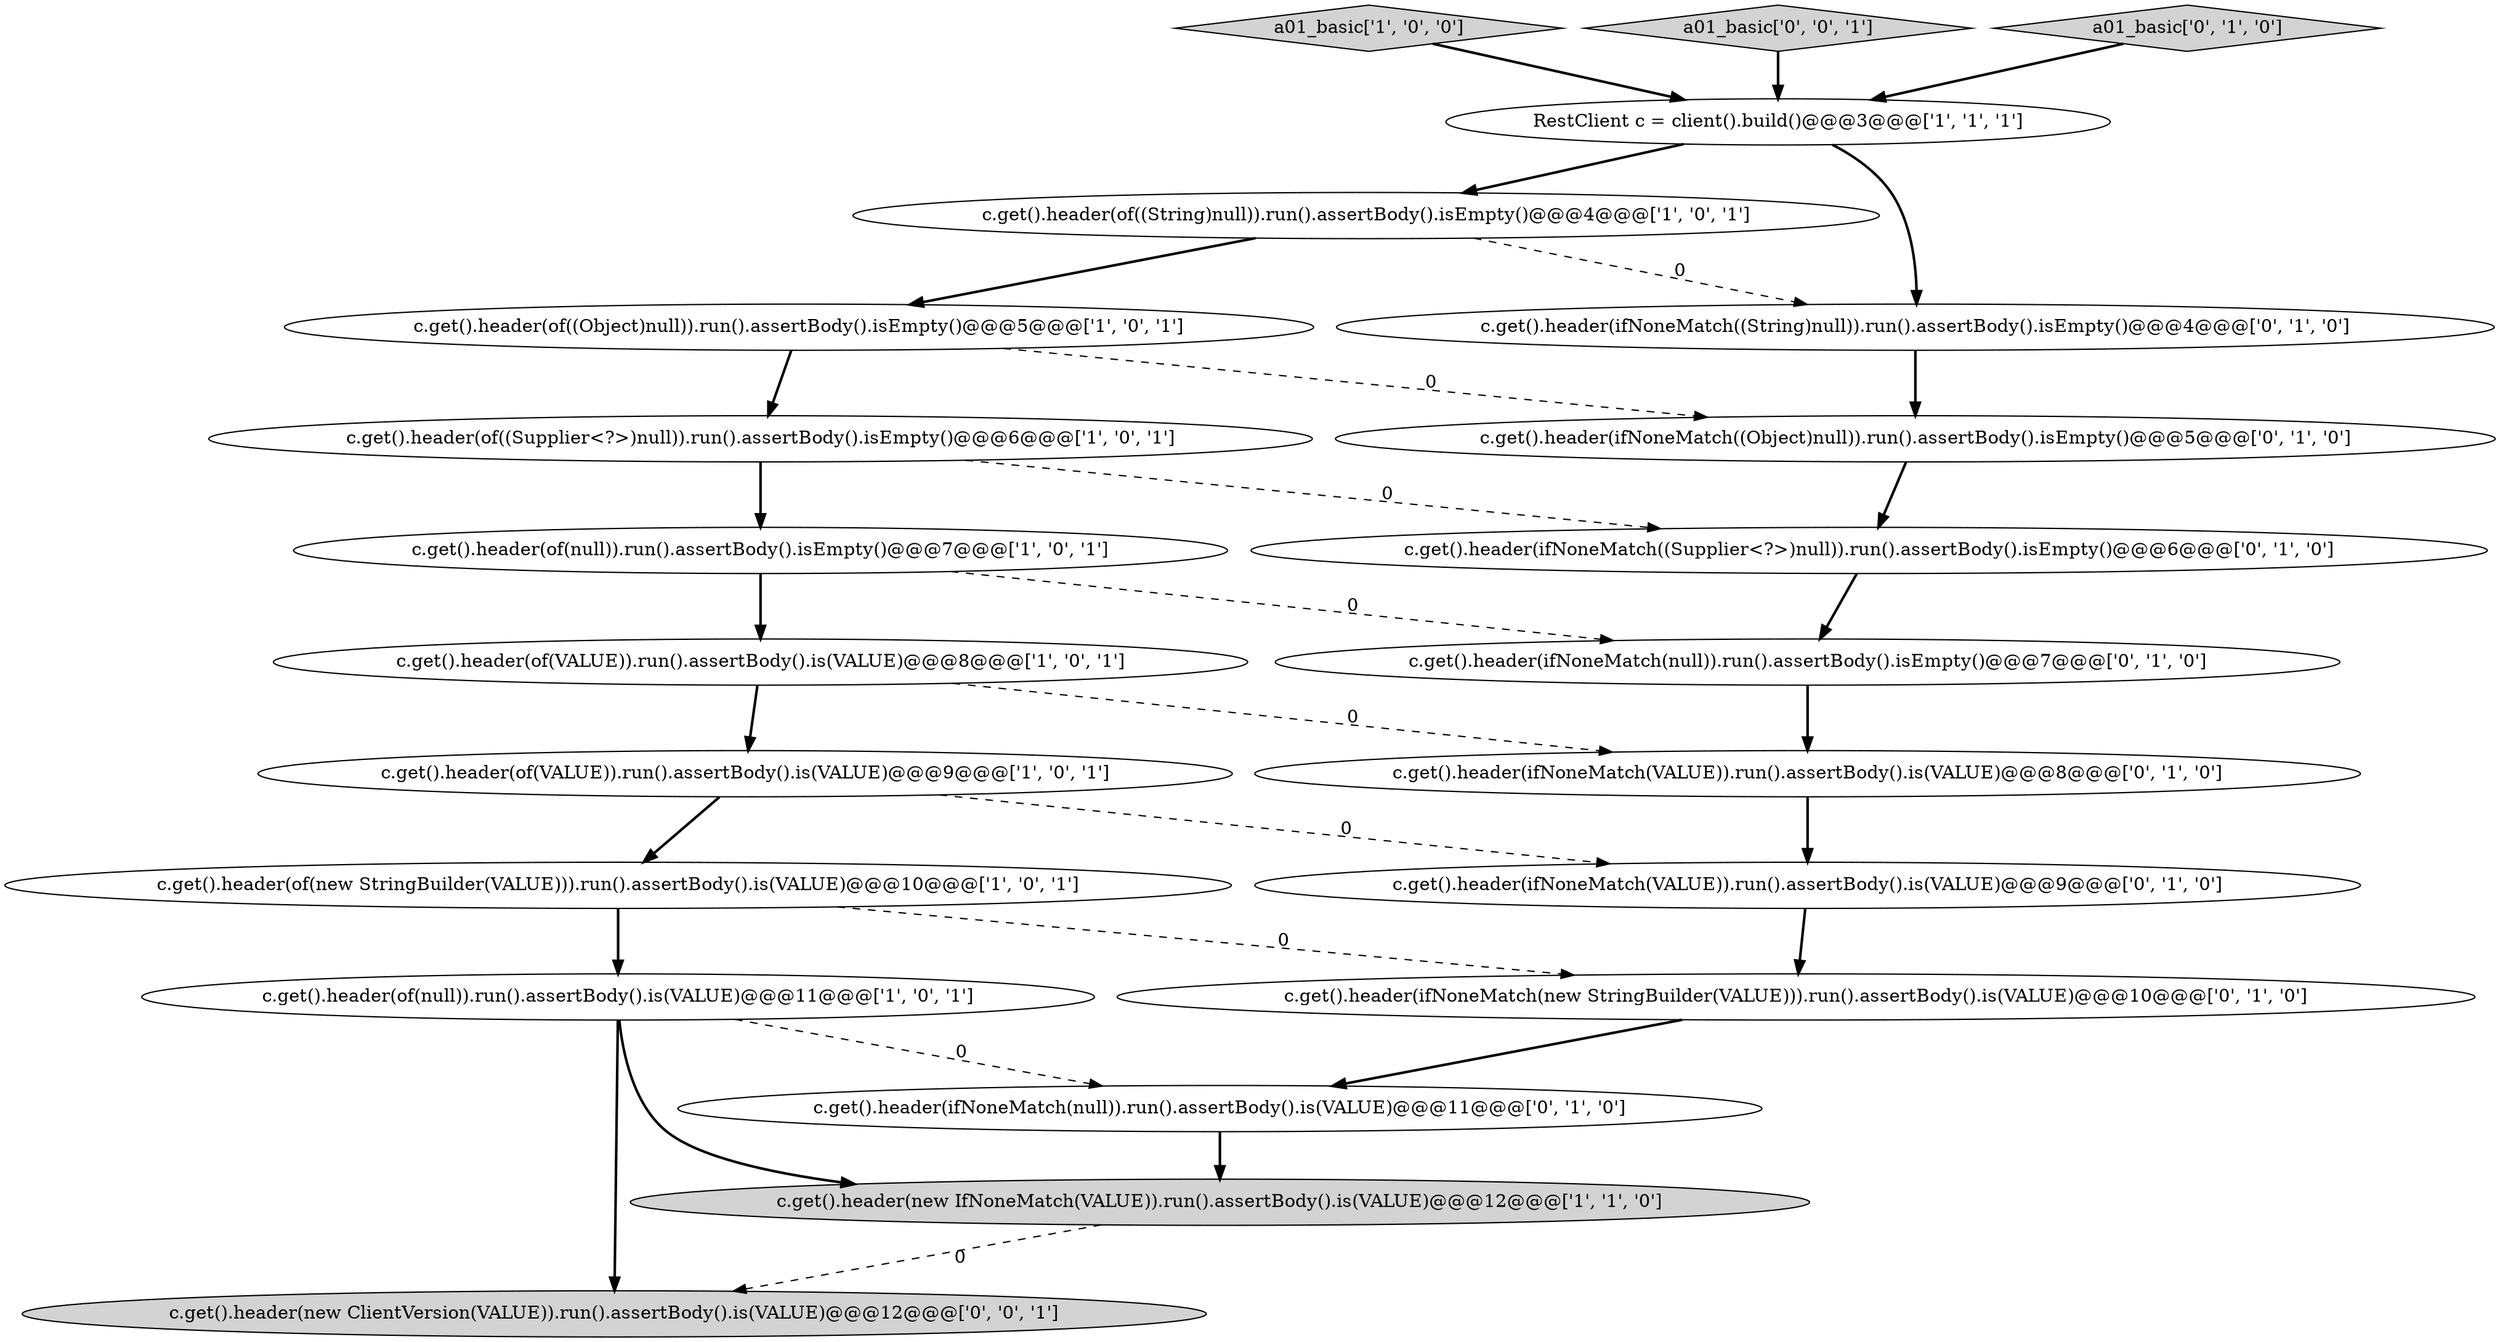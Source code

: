 digraph {
7 [style = filled, label = "c.get().header(of(null)).run().assertBody().isEmpty()@@@7@@@['1', '0', '1']", fillcolor = white, shape = ellipse image = "AAA0AAABBB1BBB"];
6 [style = filled, label = "c.get().header(of(VALUE)).run().assertBody().is(VALUE)@@@9@@@['1', '0', '1']", fillcolor = white, shape = ellipse image = "AAA0AAABBB1BBB"];
0 [style = filled, label = "a01_basic['1', '0', '0']", fillcolor = lightgray, shape = diamond image = "AAA0AAABBB1BBB"];
15 [style = filled, label = "c.get().header(ifNoneMatch((Supplier<?>)null)).run().assertBody().isEmpty()@@@6@@@['0', '1', '0']", fillcolor = white, shape = ellipse image = "AAA1AAABBB2BBB"];
17 [style = filled, label = "c.get().header(ifNoneMatch((String)null)).run().assertBody().isEmpty()@@@4@@@['0', '1', '0']", fillcolor = white, shape = ellipse image = "AAA1AAABBB2BBB"];
11 [style = filled, label = "c.get().header(ifNoneMatch(VALUE)).run().assertBody().is(VALUE)@@@8@@@['0', '1', '0']", fillcolor = white, shape = ellipse image = "AAA1AAABBB2BBB"];
19 [style = filled, label = "c.get().header(ifNoneMatch(null)).run().assertBody().is(VALUE)@@@11@@@['0', '1', '0']", fillcolor = white, shape = ellipse image = "AAA1AAABBB2BBB"];
9 [style = filled, label = "c.get().header(of((Supplier<?>)null)).run().assertBody().isEmpty()@@@6@@@['1', '0', '1']", fillcolor = white, shape = ellipse image = "AAA0AAABBB1BBB"];
2 [style = filled, label = "c.get().header(of(null)).run().assertBody().is(VALUE)@@@11@@@['1', '0', '1']", fillcolor = white, shape = ellipse image = "AAA0AAABBB1BBB"];
18 [style = filled, label = "c.get().header(ifNoneMatch(new StringBuilder(VALUE))).run().assertBody().is(VALUE)@@@10@@@['0', '1', '0']", fillcolor = white, shape = ellipse image = "AAA1AAABBB2BBB"];
3 [style = filled, label = "c.get().header(of(new StringBuilder(VALUE))).run().assertBody().is(VALUE)@@@10@@@['1', '0', '1']", fillcolor = white, shape = ellipse image = "AAA0AAABBB1BBB"];
12 [style = filled, label = "c.get().header(ifNoneMatch((Object)null)).run().assertBody().isEmpty()@@@5@@@['0', '1', '0']", fillcolor = white, shape = ellipse image = "AAA1AAABBB2BBB"];
5 [style = filled, label = "c.get().header(of((String)null)).run().assertBody().isEmpty()@@@4@@@['1', '0', '1']", fillcolor = white, shape = ellipse image = "AAA0AAABBB1BBB"];
13 [style = filled, label = "c.get().header(ifNoneMatch(VALUE)).run().assertBody().is(VALUE)@@@9@@@['0', '1', '0']", fillcolor = white, shape = ellipse image = "AAA1AAABBB2BBB"];
20 [style = filled, label = "a01_basic['0', '0', '1']", fillcolor = lightgray, shape = diamond image = "AAA0AAABBB3BBB"];
21 [style = filled, label = "c.get().header(new ClientVersion(VALUE)).run().assertBody().is(VALUE)@@@12@@@['0', '0', '1']", fillcolor = lightgray, shape = ellipse image = "AAA0AAABBB3BBB"];
14 [style = filled, label = "a01_basic['0', '1', '0']", fillcolor = lightgray, shape = diamond image = "AAA0AAABBB2BBB"];
4 [style = filled, label = "c.get().header(of((Object)null)).run().assertBody().isEmpty()@@@5@@@['1', '0', '1']", fillcolor = white, shape = ellipse image = "AAA0AAABBB1BBB"];
10 [style = filled, label = "RestClient c = client().build()@@@3@@@['1', '1', '1']", fillcolor = white, shape = ellipse image = "AAA0AAABBB1BBB"];
16 [style = filled, label = "c.get().header(ifNoneMatch(null)).run().assertBody().isEmpty()@@@7@@@['0', '1', '0']", fillcolor = white, shape = ellipse image = "AAA1AAABBB2BBB"];
1 [style = filled, label = "c.get().header(of(VALUE)).run().assertBody().is(VALUE)@@@8@@@['1', '0', '1']", fillcolor = white, shape = ellipse image = "AAA0AAABBB1BBB"];
8 [style = filled, label = "c.get().header(new IfNoneMatch(VALUE)).run().assertBody().is(VALUE)@@@12@@@['1', '1', '0']", fillcolor = lightgray, shape = ellipse image = "AAA0AAABBB1BBB"];
1->11 [style = dashed, label="0"];
4->12 [style = dashed, label="0"];
20->10 [style = bold, label=""];
10->17 [style = bold, label=""];
3->2 [style = bold, label=""];
12->15 [style = bold, label=""];
19->8 [style = bold, label=""];
17->12 [style = bold, label=""];
6->13 [style = dashed, label="0"];
1->6 [style = bold, label=""];
13->18 [style = bold, label=""];
5->4 [style = bold, label=""];
2->8 [style = bold, label=""];
8->21 [style = dashed, label="0"];
0->10 [style = bold, label=""];
2->19 [style = dashed, label="0"];
18->19 [style = bold, label=""];
4->9 [style = bold, label=""];
9->15 [style = dashed, label="0"];
6->3 [style = bold, label=""];
15->16 [style = bold, label=""];
11->13 [style = bold, label=""];
3->18 [style = dashed, label="0"];
7->16 [style = dashed, label="0"];
7->1 [style = bold, label=""];
14->10 [style = bold, label=""];
16->11 [style = bold, label=""];
5->17 [style = dashed, label="0"];
10->5 [style = bold, label=""];
2->21 [style = bold, label=""];
9->7 [style = bold, label=""];
}
